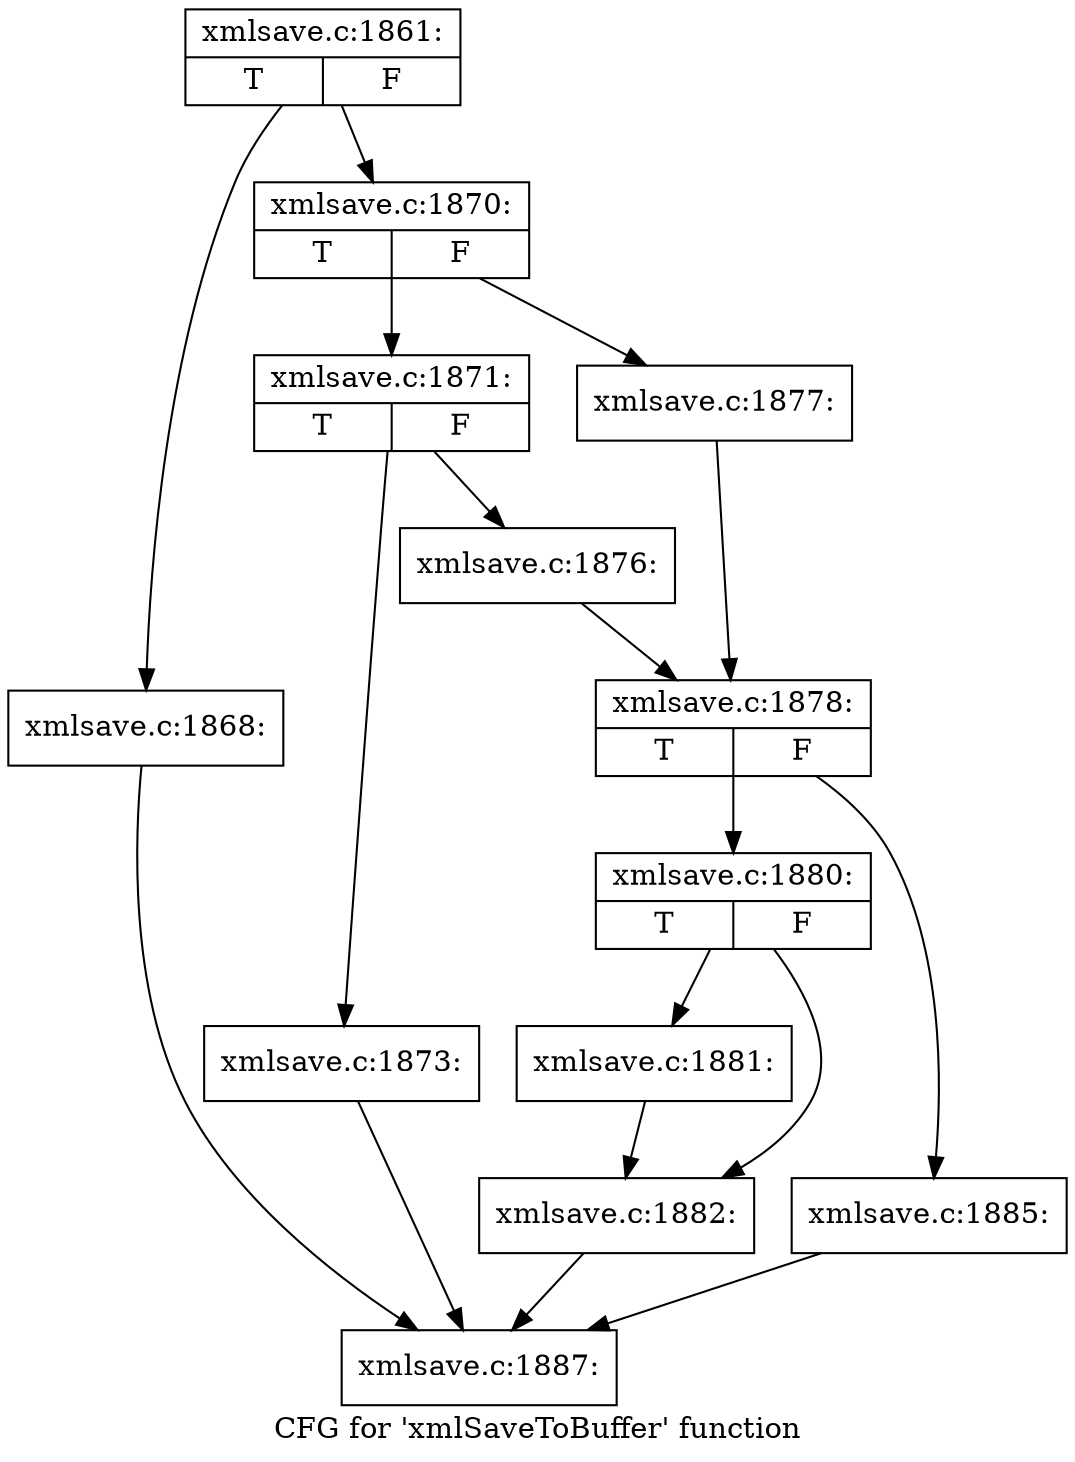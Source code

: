 digraph "CFG for 'xmlSaveToBuffer' function" {
	label="CFG for 'xmlSaveToBuffer' function";

	Node0x56ecb40 [shape=record,label="{xmlsave.c:1861:|{<s0>T|<s1>F}}"];
	Node0x56ecb40 -> Node0x56f1340;
	Node0x56ecb40 -> Node0x56f1390;
	Node0x56f1340 [shape=record,label="{xmlsave.c:1868:}"];
	Node0x56f1340 -> Node0x56ecf00;
	Node0x56f1390 [shape=record,label="{xmlsave.c:1870:|{<s0>T|<s1>F}}"];
	Node0x56f1390 -> Node0x56f17f0;
	Node0x56f1390 -> Node0x56f1890;
	Node0x56f17f0 [shape=record,label="{xmlsave.c:1871:|{<s0>T|<s1>F}}"];
	Node0x56f17f0 -> Node0x56f24d0;
	Node0x56f17f0 -> Node0x56f2800;
	Node0x56f24d0 [shape=record,label="{xmlsave.c:1873:}"];
	Node0x56f24d0 -> Node0x56ecf00;
	Node0x56f2800 [shape=record,label="{xmlsave.c:1876:}"];
	Node0x56f2800 -> Node0x56f1840;
	Node0x56f1890 [shape=record,label="{xmlsave.c:1877:}"];
	Node0x56f1890 -> Node0x56f1840;
	Node0x56f1840 [shape=record,label="{xmlsave.c:1878:|{<s0>T|<s1>F}}"];
	Node0x56f1840 -> Node0x56f33b0;
	Node0x56f1840 -> Node0x56f3660;
	Node0x56f33b0 [shape=record,label="{xmlsave.c:1880:|{<s0>T|<s1>F}}"];
	Node0x56f33b0 -> Node0x56f3610;
	Node0x56f33b0 -> Node0x56f3af0;
	Node0x56f3610 [shape=record,label="{xmlsave.c:1881:}"];
	Node0x56f3610 -> Node0x56f3af0;
	Node0x56f3af0 [shape=record,label="{xmlsave.c:1882:}"];
	Node0x56f3af0 -> Node0x56ecf00;
	Node0x56f3660 [shape=record,label="{xmlsave.c:1885:}"];
	Node0x56f3660 -> Node0x56ecf00;
	Node0x56ecf00 [shape=record,label="{xmlsave.c:1887:}"];
}
